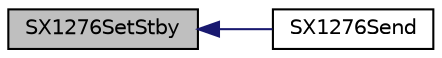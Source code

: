 digraph "SX1276SetStby"
{
  edge [fontname="Helvetica",fontsize="10",labelfontname="Helvetica",labelfontsize="10"];
  node [fontname="Helvetica",fontsize="10",shape=record];
  rankdir="LR";
  Node433 [label="SX1276SetStby",height=0.2,width=0.4,color="black", fillcolor="grey75", style="filled", fontcolor="black"];
  Node433 -> Node434 [dir="back",color="midnightblue",fontsize="10",style="solid",fontname="Helvetica"];
  Node434 [label="SX1276Send",height=0.2,width=0.4,color="black", fillcolor="white", style="filled",URL="$sx1276_8h.html#a901a3dcdbf26005e0f3f2def3e3d83b3",tooltip="Sends the buffer of size. Prepares the packet to be sent and sets the radio in transmission ..."];
}
